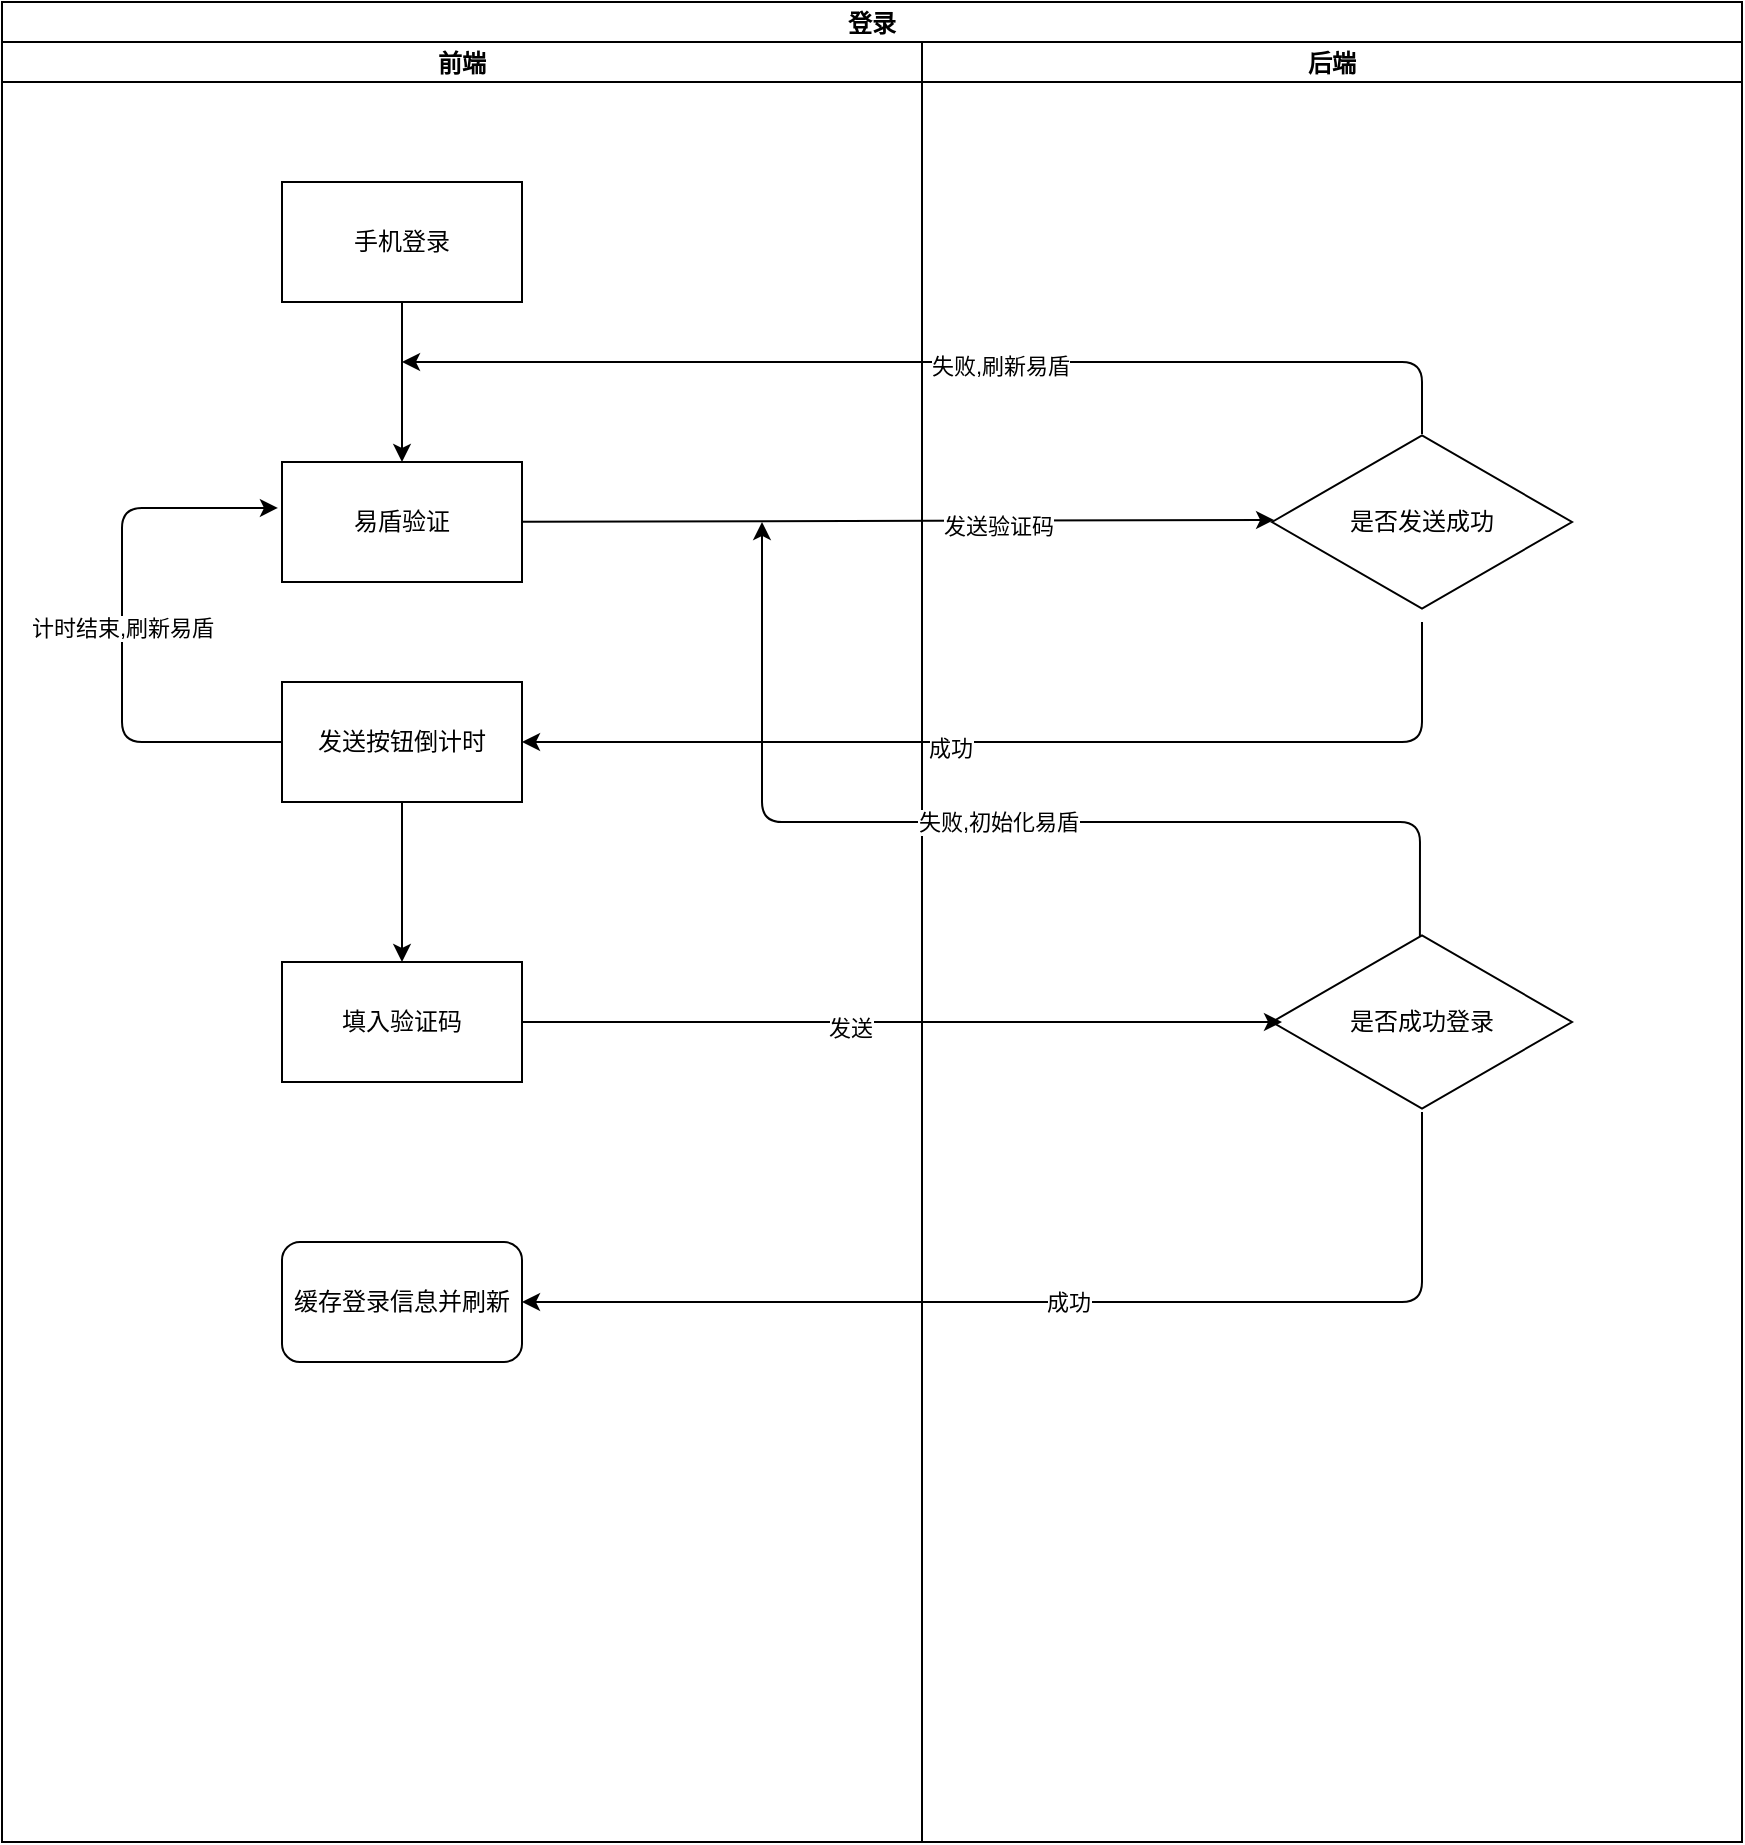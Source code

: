 <mxfile>
    <diagram id="V8igoy14pelF1rn1GLsA" name="Page-1">
        <mxGraphModel dx="1074" dy="807" grid="1" gridSize="10" guides="1" tooltips="1" connect="1" arrows="1" fold="1" page="1" pageScale="1" pageWidth="850" pageHeight="1100" math="0" shadow="0">
            <root>
                <mxCell id="0"/>
                <mxCell id="1" parent="0"/>
                <mxCell id="2" value="登录" style="swimlane;childLayout=stackLayout;resizeParent=1;resizeParentMax=0;startSize=20;" vertex="1" parent="1">
                    <mxGeometry x="140" y="110" width="870" height="920" as="geometry"/>
                </mxCell>
                <mxCell id="3" value="前端" style="swimlane;startSize=20;" vertex="1" parent="2">
                    <mxGeometry y="20" width="460" height="900" as="geometry"/>
                </mxCell>
                <mxCell id="12" value="" style="edgeStyle=none;html=1;" edge="1" parent="3" source="7" target="11">
                    <mxGeometry relative="1" as="geometry"/>
                </mxCell>
                <mxCell id="7" value="手机登录" style="rounded=0;whiteSpace=wrap;html=1;" vertex="1" parent="3">
                    <mxGeometry x="140" y="70" width="120" height="60" as="geometry"/>
                </mxCell>
                <mxCell id="11" value="易盾验证" style="rounded=0;whiteSpace=wrap;html=1;" vertex="1" parent="3">
                    <mxGeometry x="140" y="210" width="120" height="60" as="geometry"/>
                </mxCell>
                <mxCell id="18" value="" style="edgeStyle=none;html=1;" edge="1" parent="3" source="15" target="17">
                    <mxGeometry relative="1" as="geometry"/>
                </mxCell>
                <mxCell id="15" value="发送按钮倒计时" style="rounded=0;whiteSpace=wrap;html=1;" vertex="1" parent="3">
                    <mxGeometry x="140" y="320" width="120" height="60" as="geometry"/>
                </mxCell>
                <mxCell id="17" value="填入验证码" style="whiteSpace=wrap;html=1;rounded=0;" vertex="1" parent="3">
                    <mxGeometry x="140" y="460" width="120" height="60" as="geometry"/>
                </mxCell>
                <mxCell id="29" value="" style="endArrow=classic;html=1;exitX=0;exitY=0.5;exitDx=0;exitDy=0;entryX=-0.017;entryY=0.383;entryDx=0;entryDy=0;entryPerimeter=0;" edge="1" parent="3" source="15" target="11">
                    <mxGeometry relative="1" as="geometry">
                        <mxPoint x="200" y="420" as="sourcePoint"/>
                        <mxPoint x="60" y="230" as="targetPoint"/>
                        <Array as="points">
                            <mxPoint x="60" y="350"/>
                            <mxPoint x="60" y="233"/>
                        </Array>
                    </mxGeometry>
                </mxCell>
                <mxCell id="30" value="计时结束,刷新易盾" style="edgeLabel;resizable=0;html=1;align=center;verticalAlign=middle;" connectable="0" vertex="1" parent="29">
                    <mxGeometry relative="1" as="geometry"/>
                </mxCell>
                <mxCell id="33" value="缓存登录信息并刷新" style="rounded=1;whiteSpace=wrap;html=1;" vertex="1" parent="3">
                    <mxGeometry x="140" y="600" width="120" height="60" as="geometry"/>
                </mxCell>
                <mxCell id="4" value="后端" style="swimlane;startSize=20;" vertex="1" parent="2">
                    <mxGeometry x="460" y="20" width="410" height="900" as="geometry"/>
                </mxCell>
                <mxCell id="21" value="是否发送成功" style="html=1;whiteSpace=wrap;aspect=fixed;shape=isoRectangle;" vertex="1" parent="4">
                    <mxGeometry x="175" y="195" width="150" height="90" as="geometry"/>
                </mxCell>
                <mxCell id="32" value="是否成功登录" style="html=1;whiteSpace=wrap;aspect=fixed;shape=isoRectangle;" vertex="1" parent="4">
                    <mxGeometry x="175" y="445" width="150" height="90" as="geometry"/>
                </mxCell>
                <mxCell id="14" value="" style="edgeStyle=none;html=1;entryX=0.007;entryY=0.489;entryDx=0;entryDy=0;entryPerimeter=0;" edge="1" parent="2" source="11" target="21">
                    <mxGeometry relative="1" as="geometry">
                        <mxPoint x="650" y="260" as="targetPoint"/>
                    </mxGeometry>
                </mxCell>
                <mxCell id="22" value="发送验证码" style="edgeLabel;html=1;align=center;verticalAlign=middle;resizable=0;points=[];" vertex="1" connectable="0" parent="14">
                    <mxGeometry x="0.266" y="-2" relative="1" as="geometry">
                        <mxPoint as="offset"/>
                    </mxGeometry>
                </mxCell>
                <mxCell id="16" value="" style="edgeStyle=none;html=1;" edge="1" parent="2" target="15">
                    <mxGeometry relative="1" as="geometry">
                        <mxPoint x="710" y="310" as="sourcePoint"/>
                        <Array as="points">
                            <mxPoint x="710" y="370"/>
                        </Array>
                    </mxGeometry>
                </mxCell>
                <mxCell id="23" value="成功" style="edgeLabel;html=1;align=center;verticalAlign=middle;resizable=0;points=[];" vertex="1" connectable="0" parent="16">
                    <mxGeometry x="0.161" y="3" relative="1" as="geometry">
                        <mxPoint as="offset"/>
                    </mxGeometry>
                </mxCell>
                <mxCell id="20" value="" style="edgeStyle=none;html=1;" edge="1" parent="2" source="17">
                    <mxGeometry relative="1" as="geometry">
                        <mxPoint x="640" y="510" as="targetPoint"/>
                    </mxGeometry>
                </mxCell>
                <mxCell id="28" value="发送" style="edgeLabel;html=1;align=center;verticalAlign=middle;resizable=0;points=[];" vertex="1" connectable="0" parent="20">
                    <mxGeometry x="-0.139" y="-3" relative="1" as="geometry">
                        <mxPoint as="offset"/>
                    </mxGeometry>
                </mxCell>
                <mxCell id="34" value="成功" style="edgeStyle=none;html=1;" edge="1" parent="2" source="32" target="33">
                    <mxGeometry relative="1" as="geometry">
                        <Array as="points">
                            <mxPoint x="710" y="650"/>
                        </Array>
                    </mxGeometry>
                </mxCell>
                <mxCell id="24" value="" style="endArrow=classic;html=1;exitX=0.5;exitY=0.011;exitDx=0;exitDy=0;exitPerimeter=0;" edge="1" parent="1" source="21">
                    <mxGeometry relative="1" as="geometry">
                        <mxPoint x="340" y="550" as="sourcePoint"/>
                        <mxPoint x="340" y="290" as="targetPoint"/>
                        <Array as="points">
                            <mxPoint x="850" y="290"/>
                        </Array>
                    </mxGeometry>
                </mxCell>
                <mxCell id="27" value="失败,刷新易盾" style="edgeLabel;html=1;align=center;verticalAlign=middle;resizable=0;points=[];" vertex="1" connectable="0" parent="24">
                    <mxGeometry x="-0.095" y="2" relative="1" as="geometry">
                        <mxPoint as="offset"/>
                    </mxGeometry>
                </mxCell>
                <mxCell id="35" value="" style="endArrow=classic;html=1;exitX=0.493;exitY=0.022;exitDx=0;exitDy=0;exitPerimeter=0;" edge="1" parent="1" source="32">
                    <mxGeometry relative="1" as="geometry">
                        <mxPoint x="620" y="540" as="sourcePoint"/>
                        <mxPoint x="520" y="370" as="targetPoint"/>
                        <Array as="points">
                            <mxPoint x="849" y="520"/>
                            <mxPoint x="520" y="520"/>
                        </Array>
                    </mxGeometry>
                </mxCell>
                <mxCell id="36" value="失败,初始化易盾" style="edgeLabel;resizable=0;html=1;align=center;verticalAlign=middle;" connectable="0" vertex="1" parent="35">
                    <mxGeometry relative="1" as="geometry"/>
                </mxCell>
            </root>
        </mxGraphModel>
    </diagram>
</mxfile>